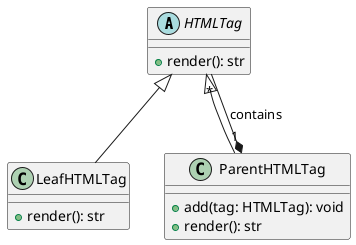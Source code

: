 @startuml
abstract class HTMLTag
HTMLTag : +render(): str
class LeafHTMLTag
LeafHTMLTag : +render(): str
class ParentHTMLTag
ParentHTMLTag : +add(tag: HTMLTag): void
ParentHTMLTag : +render(): str
HTMLTag <|-- LeafHTMLTag
HTMLTag <|-- ParentHTMLTag
ParentHTMLTag "1" *-- "*" HTMLTag : contains
@enduml